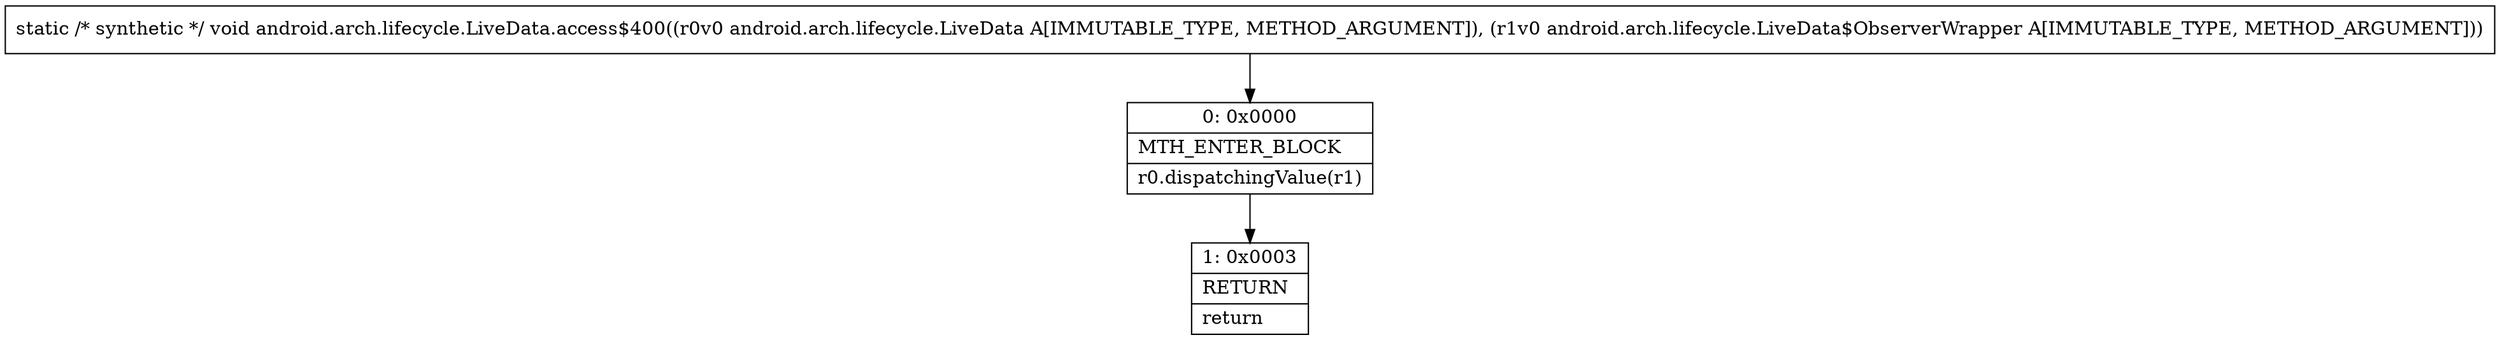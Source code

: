 digraph "CFG forandroid.arch.lifecycle.LiveData.access$400(Landroid\/arch\/lifecycle\/LiveData;Landroid\/arch\/lifecycle\/LiveData$ObserverWrapper;)V" {
Node_0 [shape=record,label="{0\:\ 0x0000|MTH_ENTER_BLOCK\l|r0.dispatchingValue(r1)\l}"];
Node_1 [shape=record,label="{1\:\ 0x0003|RETURN\l|return\l}"];
MethodNode[shape=record,label="{static \/* synthetic *\/ void android.arch.lifecycle.LiveData.access$400((r0v0 android.arch.lifecycle.LiveData A[IMMUTABLE_TYPE, METHOD_ARGUMENT]), (r1v0 android.arch.lifecycle.LiveData$ObserverWrapper A[IMMUTABLE_TYPE, METHOD_ARGUMENT])) }"];
MethodNode -> Node_0;
Node_0 -> Node_1;
}

